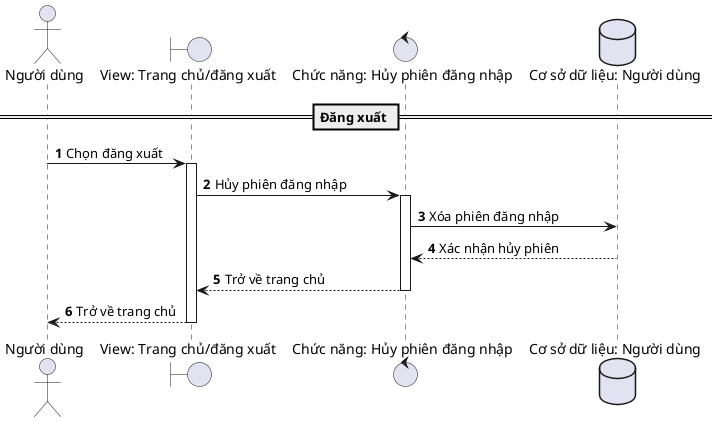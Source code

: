 @startuml
autonumber
actor N as "Người dùng"
boundary V as "View: Trang chủ/đăng xuất"
control A as "Chức năng: Hủy phiên đăng nhập"
database U as "Cơ sở dữ liệu: Người dùng"

== Đăng xuất ==
N -> V : Chọn đăng xuất
activate V
V -> A : Hủy phiên đăng nhập
activate A
A -> U : Xóa phiên đăng nhập
U --> A : Xác nhận hủy phiên
deactivate U
A --> V : Trở về trang chủ
deactivate A
V --> N : Trở về trang chủ
deactivate V
@enduml
